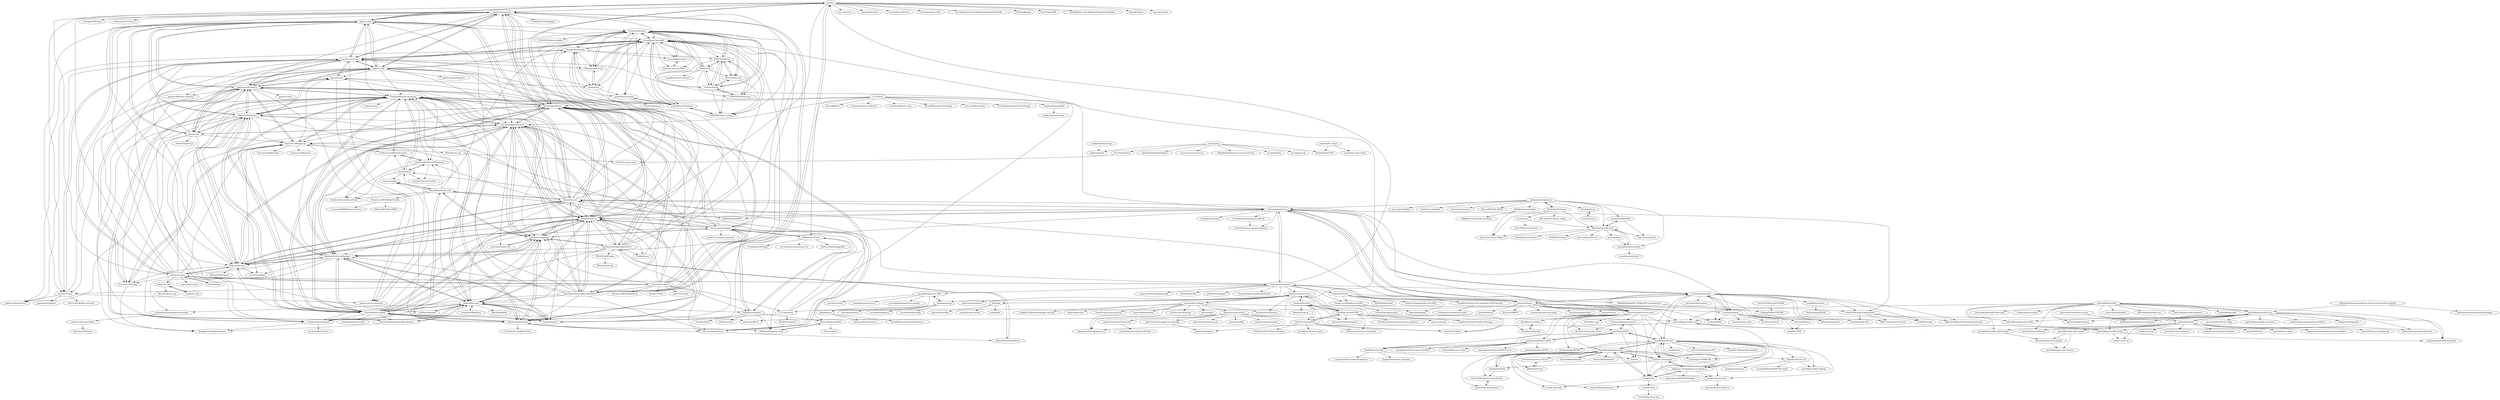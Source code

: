 digraph G {
"ppy/osu" -> "ppy/osu-framework"
"ppy/osu" -> "ppy/osu-web"
"ppy/osu" -> "hawku/TabletDriver"
"ppy/osu" -> "OpenTabletDriver/OpenTabletDriver"
"ppy/osu" -> "yuzu-emu/yuzu" ["e"=1]
"ppy/osu" -> "nagadomi/waifu2x" ["e"=1]
"ppy/osu" -> "ValveSoftware/Proton" ["e"=1]
"ppy/osu" -> "obsproject/obs-studio" ["e"=1]
"ppy/osu" -> "cat-milk/Anime-Girls-Holding-Programming-Books" ["e"=1]
"ppy/osu" -> "Ryujinx/Ryujinx" ["e"=1]
"ppy/osu" -> "Wieku/danser-go"
"ppy/osu" -> "bloc97/Anime4K" ["e"=1]
"ppy/osu" -> "laynH/Anime-Girls-Holding-Programming-Books" ["e"=1]
"ppy/osu" -> "PaperMC/Paper" ["e"=1]
"ppy/osu" -> "mpv-player/mpv" ["e"=1]
"OpenTabletDriver/OpenTabletDriver" -> "hawku/TabletDriver"
"OpenTabletDriver/OpenTabletDriver" -> "l3lackShark/gosumemory"
"OpenTabletDriver/OpenTabletDriver" -> "Wieku/danser-go"
"OpenTabletDriver/OpenTabletDriver" -> "ppy/osu"
"OpenTabletDriver/OpenTabletDriver" -> "abstrakt8/rewind"
"OpenTabletDriver/OpenTabletDriver" -> "ppy/osu-framework"
"OpenTabletDriver/OpenTabletDriver" -> "Piotrekol/StreamCompanion"
"OpenTabletDriver/OpenTabletDriver" -> "FunOrange/osu-trainer"
"OpenTabletDriver/OpenTabletDriver" -> "LumpBloom7/sentakki"
"OpenTabletDriver/OpenTabletDriver" -> "Quaver/Quaver"
"OpenTabletDriver/OpenTabletDriver" -> "ppy/osu-web"
"OpenTabletDriver/OpenTabletDriver" -> "Blondazz/KeyOverlay"
"OpenTabletDriver/OpenTabletDriver" -> "Devocub/TabletDriver"
"OpenTabletDriver/OpenTabletDriver" -> "uyitroa/osr2mp4-app"
"OpenTabletDriver/OpenTabletDriver" -> "Piotrekol/CollectionManager"
"RoanH/KeysPerSecond" -> "yugecin/osukps"
"RoanH/KeysPerSecond" -> "Blondazz/KeyOverlay"
"RoanH/KeysPerSecond" -> "OsuSync/Sync"
"RoanH/KeysPerSecond" -> "Piotrekol/StreamCompanion"
"RoanH/KeysPerSecond" -> "uyitroa/osr2mp4-app"
"RoanH/KeysPerSecond" -> "JekiTheMonkey/JKPS"
"RoanH/KeysPerSecond" -> "OsuSync/RealTimePPDisplayer"
"RoanH/KeysPerSecond" -> "PizzaLovers007/AdofaiTweaks"
"RoanH/KeysPerSecond" -> "Quaver/Quaver"
"RoanH/KeysPerSecond" -> "OsuSync/OsuLiveStatusPanel"
"Wieku/danser-go" -> "l3lackShark/gosumemory"
"Wieku/danser-go" -> "uyitroa/osr2mp4-app"
"Wieku/danser-go" -> "abstrakt8/rewind"
"Wieku/danser-go" -> "FunOrange/osu-trainer"
"Wieku/danser-go" -> "Piotrekol/StreamCompanion"
"Wieku/danser-go" -> "Blondazz/KeyOverlay"
"Wieku/danser-go" -> "Wieku/danser"
"Wieku/danser-go" -> "hawku/TabletDriver"
"Wieku/danser-go" -> "OpenTabletDriver/OpenTabletDriver"
"Wieku/danser-go" -> "LumpBloom7/sentakki"
"Wieku/danser-go" -> "ppy/osu-framework"
"Wieku/danser-go" -> "circleguard/circleguard"
"Wieku/danser-go" -> "McKay42/McOsu"
"Wieku/danser-go" -> "kotritrona/osumapper"
"Wieku/danser-go" -> "karaoke-dev/karaoke"
"Drewol/unnamed-sdvx-clone" -> "Hoshikara/LucidWave"
"Drewol/unnamed-sdvx-clone" -> "Hoshikara/Nightfall"
"Drewol/unnamed-sdvx-clone" -> "Schinizer/kshootmaniasdvx"
"Drewol/unnamed-sdvx-clone" -> "guusw/unnamed-sdvx-clone"
"Drewol/unnamed-sdvx-clone" -> "speedypotato/Pocket-SDVX"
"Drewol/unnamed-sdvx-clone" -> "mon/PocketVoltex"
"Drewol/unnamed-sdvx-clone" -> "DragonMinded/bemaniutils"
"Drewol/unnamed-sdvx-clone" -> "exch-bms2/beatoraja"
"Drewol/unnamed-sdvx-clone" -> "lizardbeans/sdvx-diy"
"Drewol/unnamed-sdvx-clone" -> "asphyxia-core/plugins"
"Drewol/unnamed-sdvx-clone" -> "jmontineri/OpeNITHM" ["e"=1]
"Drewol/unnamed-sdvx-clone" -> "SieR-VR/usc-app"
"Drewol/unnamed-sdvx-clone" -> "mon/BemaniPatcher"
"Drewol/unnamed-sdvx-clone" -> "asphyxia-core/asphyxia-core.github.io"
"Drewol/unnamed-sdvx-clone" -> "etternagame/etterna"
"exch-bms2/beatoraja" -> "wcko87/beatoraja-english-guide"
"exch-bms2/beatoraja" -> "zardoru/raindrop"
"exch-bms2/beatoraja" -> "bemusic/bemuse"
"exch-bms2/beatoraja" -> "yaasdf/lunaticvibes"
"exch-bms2/beatoraja" -> "BMS-Community/resources"
"exch-bms2/beatoraja" -> "wcko87/lr2oraja"
"exch-bms2/beatoraja" -> "zardoru/iBMSC"
"exch-bms2/beatoraja" -> "Drewol/unnamed-sdvx-clone"
"exch-bms2/beatoraja" -> "etternagame/etterna"
"exch-bms2/beatoraja" -> "MikiraSora/BmsPreviewAudioGenerator"
"exch-bms2/beatoraja" -> "mon/ifstools"
"exch-bms2/beatoraja" -> "mon/BemaniPatcher"
"exch-bms2/beatoraja" -> "exch-bms2/jbms-parser"
"exch-bms2/beatoraja" -> "lifthrasiir/angolmois"
"exch-bms2/beatoraja" -> "lizardbeans/diy-iidx"
"abstrakt8/rewind" -> "l3lackShark/gosumemory"
"abstrakt8/rewind" -> "rednir/OsuSkinMixer"
"abstrakt8/rewind" -> "FunOrange/osu-trainer"
"abstrakt8/rewind" -> "circleguard/circleguard"
"abstrakt8/rewind" -> "Piotrekol/CollectionManager"
"abstrakt8/rewind" -> "ThereGoesMySanity/osuMissAnalyzer"
"abstrakt8/rewind" -> "limjeck/osuplus"
"abstrakt8/rewind" -> "Wieku/danser-go"
"abstrakt8/rewind" -> "Blondazz/KeyOverlay"
"abstrakt8/rewind" -> "uyitroa/osr2mp4-app"
"abstrakt8/rewind" -> "OliBomby/Mapping_Tools"
"abstrakt8/rewind" -> "nzbasic/batch-beatmap-downloader"
"abstrakt8/rewind" -> "LeaPhant/flowabot"
"abstrakt8/rewind" -> "MaxOhn/Bathbot"
"abstrakt8/rewind" -> "Damnae/storybrew"
"ppy/osu-framework" -> "ppy/osu-web"
"ppy/osu-framework" -> "ppy/osu-resources"
"ppy/osu-framework" -> "ppy/osu"
"ppy/osu-framework" -> "ppy/osu-wiki"
"ppy/osu-framework" -> "ppy/osu-performance"
"ppy/osu-framework" -> "LumpBloom7/sentakki"
"ppy/osu-framework" -> "Wieku/danser-go"
"ppy/osu-framework" -> "hawku/TabletDriver"
"ppy/osu-framework" -> "OpenTabletDriver/OpenTabletDriver"
"ppy/osu-framework" -> "Esenthel/EsenthelEngine" ["e"=1]
"ppy/osu-framework" -> "McKay42/McOsu"
"ppy/osu-framework" -> "Quaver/Quaver"
"ppy/osu-framework" -> "ppy/osu-stream"
"ppy/osu-framework" -> "ObEngine/ObEngine" ["e"=1]
"ppy/osu-framework" -> "cerberusxdev/cerberus" ["e"=1]
"uyitroa/osr2mp4-app" -> "uyitroa/osr2mp4-core"
"uyitroa/osr2mp4-app" -> "l3lackShark/gosumemory"
"uyitroa/osr2mp4-app" -> "Wieku/danser-go"
"uyitroa/osr2mp4-app" -> "FunOrange/osu-trainer"
"uyitroa/osr2mp4-app" -> "abstrakt8/rewind"
"uyitroa/osr2mp4-app" -> "Blondazz/KeyOverlay"
"uyitroa/osr2mp4-app" -> "circleguard/circleguard"
"uyitroa/osr2mp4-app" -> "InfinityGhost/OpenTabletDriver"
"uyitroa/osr2mp4-app" -> "Piotrekol/CollectionManager"
"uyitroa/osr2mp4-app" -> "Piotrekol/StreamCompanion"
"uyitroa/osr2mp4-app" -> "hawku/TabletDriver"
"uyitroa/osr2mp4-app" -> "RoanH/KeysPerSecond"
"uyitroa/osr2mp4-app" -> "kotritrona/osumapper"
"uyitroa/osr2mp4-app" -> "limjeck/osuplus"
"uyitroa/osr2mp4-core" -> "uyitroa/osr2mp4-app"
"OsuSync/Sync" -> "OsuSync/RealTimePPDisplayer"
"OsuSync/Sync" -> "OsuSync/OsuRTDataProvider"
"OsuSync/Sync" -> "OsuSync/IngameOverlay"
"OsuSync/Sync" -> "Piotrekol/StreamCompanion"
"OsuSync/Sync" -> "yugecin/osukps"
"OsuSync/Sync" -> "OsuSync/OsuLiveStatusPanel"
"Tillerino/Tillerinobot" -> "Francesco149/oppai"
"Tillerino/Tillerinobot" -> "Piotrekol/StreamCompanion"
"Tillerino/Tillerinobot" -> "ppy/osu-performance"
"Tillerino/Tillerinobot" -> "Francesco149/oppai-ng"
"Tillerino/Tillerinobot" -> "ppy/osu-api"
"Tillerino/Tillerinobot" -> "McKay42/McOsu"
"Tillerino/Tillerinobot" -> "ppy/osu-web"
"Tillerino/Tillerinobot" -> "hawku/TabletDriver"
"Tillerino/Tillerinobot" -> "Piotrekol/CollectionManager"
"Tillerino/Tillerinobot" -> "FunOrange/osu-trainer"
"Tillerino/Tillerinobot" -> "Tyrrrz/OsuHelper"
"Tillerino/Tillerinobot" -> "l3lackShark/gosumemory"
"Tillerino/Tillerinobot" -> "abstrakt8/rewind"
"Tillerino/Tillerinobot" -> "firedigger/osuReplayAnalyzer"
"Tillerino/Tillerinobot" -> "ppy/osu-wiki"
"nullpomino/nullpomino" -> "misakamm/MisaMino"
"nullpomino/nullpomino" -> "MinusKelvin/cold-clear"
"nullpomino/nullpomino" -> "MillaBasset/cambridge"
"nullpomino/nullpomino" -> "26F-Studio/Techmino"
"nullpomino/nullpomino" -> "farteryhr/tetr.js"
"nullpomino/nullpomino" -> "knewjade/solution-finder"
"nullpomino/nullpomino" -> "joezeng/cambridge"
"nullpomino/nullpomino" -> "SashLilac/cambridge"
"nullpomino/nullpomino" -> "shiromino/shiromino"
"nullpomino/nullpomino" -> "etternagame/etterna"
"nullpomino/nullpomino" -> "RossenX/NullDC-BEAR" ["e"=1]
"tetrio/issues" -> "Poyo-SSB/tetrio-bot-docs"
"tetrio/issues" -> "MinusKelvin/cold-clear"
"Piotrekol/CollectionManager" -> "abstrakt8/rewind"
"Piotrekol/CollectionManager" -> "Piotrekol/StreamCompanion"
"Piotrekol/CollectionManager" -> "limjeck/osuplus"
"Piotrekol/CollectionManager" -> "l3lackShark/gosumemory"
"Piotrekol/CollectionManager" -> "FunOrange/osu-trainer"
"Piotrekol/CollectionManager" -> "nzbasic/batch-beatmap-downloader"
"Piotrekol/CollectionManager" -> "Francesco149/oppai-ng"
"Piotrekol/CollectionManager" -> "Tyrrrz/OsuHelper"
"Piotrekol/CollectionManager" -> "Tillerino/Tillerinobot"
"Piotrekol/CollectionManager" -> "McKay42/McOsu"
"Piotrekol/CollectionManager" -> "uyitroa/osr2mp4-app"
"Piotrekol/StreamCompanion" -> "l3lackShark/gosumemory"
"Piotrekol/StreamCompanion" -> "circleguard/circleguard"
"Piotrekol/StreamCompanion" -> "Francesco149/oppai-ng"
"Piotrekol/StreamCompanion" -> "Piotrekol/CollectionManager"
"Piotrekol/StreamCompanion" -> "OsuSync/Sync"
"Piotrekol/StreamCompanion" -> "Tillerino/Tillerinobot"
"Piotrekol/StreamCompanion" -> "hawku/TabletDriver"
"Piotrekol/StreamCompanion" -> "OsuSync/RealTimePPDisplayer"
"Piotrekol/StreamCompanion" -> "ppy/osu-performance"
"Piotrekol/StreamCompanion" -> "Wieku/danser-go"
"Piotrekol/StreamCompanion" -> "Blondazz/KeyOverlay"
"Piotrekol/StreamCompanion" -> "FunOrange/osu-trainer"
"Piotrekol/StreamCompanion" -> "ThereGoesMySanity/osuMissAnalyzer"
"Piotrekol/StreamCompanion" -> "OsuSync/OsuRTDataProvider"
"Piotrekol/StreamCompanion" -> "mob41/osumer"
"l3lackShark/gosumemory" -> "Blondazz/KeyOverlay"
"l3lackShark/gosumemory" -> "Piotrekol/StreamCompanion"
"l3lackShark/gosumemory" -> "abstrakt8/rewind"
"l3lackShark/gosumemory" -> "Wieku/danser-go"
"l3lackShark/gosumemory" -> "FunOrange/osu-trainer"
"l3lackShark/gosumemory" -> "uyitroa/osr2mp4-app"
"l3lackShark/gosumemory" -> "Piotrekol/CollectionManager"
"l3lackShark/gosumemory" -> "limjeck/osuplus"
"l3lackShark/gosumemory" -> "Francesco149/oppai-ng"
"l3lackShark/gosumemory" -> "ThereGoesMySanity/osuMissAnalyzer"
"l3lackShark/gosumemory" -> "hawku/TabletDriver"
"l3lackShark/gosumemory" -> "OpenTabletDriver/OpenTabletDriver"
"l3lackShark/gosumemory" -> "InfinityGhost/OpenTabletDriver"
"l3lackShark/gosumemory" -> "ppy/osu-api"
"l3lackShark/gosumemory" -> "uyitroa/osr2mp4-core"
"stepmania/stepmania" -> "etternagame/etterna"
"stepmania/stepmania" -> "dguzek/Simply-Love-SM5"
"stepmania/stepmania" -> "TeamRizu/OutFox"
"stepmania/stepmania" -> "openitg/openitg"
"stepmania/stepmania" -> "phr00t/AutoStepper"
"stepmania/stepmania" -> "exch-bms2/beatoraja"
"stepmania/stepmania" -> "Simply-Love/Simply-Love-SM5"
"stepmania/stepmania" -> "bemusic/bemuse"
"stepmania/stepmania" -> "Quaver/Quaver"
"stepmania/stepmania" -> "itdelatrisu/opsu"
"stepmania/stepmania" -> "performous/performous"
"stepmania/stepmania" -> "ListenerJubatus/smtheme-fiftyOne"
"stepmania/stepmania" -> "ppy/osu"
"stepmania/stepmania" -> "steprevolution/stepmaniax-sdk"
"stepmania/stepmania" -> "chrisdonahue/ddc"
"osudroid/osu-droid" -> "Wieku/danser-go"
"osudroid/osu-droid" -> "LumpBloom7/sentakki"
"osudroid/osu-droid" -> "ppy/osu-stream"
"osudroid/osu-droid" -> "l3lackShark/gosumemory"
"osudroid/osu-droid" -> "EdrowsLuo/BeatmapService"
"osudroid/osu-droid" -> "Rian8337/Alice"
"osudroid/osu-droid" -> "ppy/osu-resources"
"osudroid/osu-droid" -> "uyitroa/osr2mp4-app"
"osudroid/osu-droid" -> "hawku/TabletDriver"
"osudroid/osu-droid" -> "McKay42/McOsu"
"osudroid/osu-droid" -> "OpenTabletDriver/OpenTabletDriver"
"osudroid/osu-droid" -> "Damnae/storybrew"
"osudroid/osu-droid" -> "111116/webosu"
"osudroid/osu-droid" -> "ppy/osu-wiki"
"osudroid/osu-droid" -> "inix1257/osuEdit"
"patternfly/patternfly" -> "patternfly/patternfly-react"
"patternfly/patternfly" -> "patternfly/patternfly-design"
"patternfly/patternfly" -> "patternfly/angular-patternfly"
"patternfly/patternfly" -> "patternfly/patternfly-next"
"patternfly/patternfly" -> "patternfly/patternfly-ng"
"patternfly/patternfly" -> "openshift/console"
"patternfly/patternfly" -> "projectatomic/buildah" ["e"=1]
"patternfly/patternfly" -> "patternfly/patternfly-design-kit"
"patternfly/patternfly" -> "patternfly/patternfly-org"
"patternfly/patternfly" -> "patternfly/patternfly-sass"
"patternfly/patternfly" -> "patternfly/patternfly-elements" ["e"=1]
"patternfly/patternfly" -> "minishift/minishift" ["e"=1]
"patternfly/patternfly" -> "patternfly/patternfly-demo-app"
"patternfly/patternfly" -> "cockpit-project/cockpit" ["e"=1]
"patternfly/patternfly" -> "openshift/openshift-origin-design"
"Simply-Love/Simply-Love-SM5" -> "itgmania/itgmania"
"Simply-Love/Simply-Love-SM5" -> "GrooveStats/gslauncher"
"mon/PocketVoltex" -> "Schinizer/kshootmaniasdvx"
"mon/PocketVoltex" -> "speedypotato/Pocket-SDVX"
"mon/PocketVoltex" -> "mon/BemaniPatcher"
"mon/PocketVoltex" -> "lizardbeans/sdvx-diy"
"mon/PocketVoltex" -> "4yn/iivx"
"itdelatrisu/opsu" -> "fluddokt/opsu"
"itdelatrisu/opsu" -> "McKay42/McOsu"
"itdelatrisu/opsu" -> "ppy/osu-web"
"itdelatrisu/opsu" -> "yugecin/opsu-dance"
"itdelatrisu/opsu" -> "ppy/osu-framework"
"itdelatrisu/opsu" -> "Tillerino/Tillerinobot"
"itdelatrisu/opsu" -> "ppy/osu-performance"
"itdelatrisu/opsu" -> "ppy/osu"
"itdelatrisu/opsu" -> "Wieku/danser-go"
"itdelatrisu/opsu" -> "peppy/osu-sdk"
"itdelatrisu/opsu" -> "Francesco149/oppai"
"itdelatrisu/opsu" -> "stepmania/stepmania"
"itdelatrisu/opsu" -> "osudroid/osu-droid"
"itdelatrisu/opsu" -> "Francesco149/oppai-ng"
"itdelatrisu/opsu" -> "ppy/osu-resources"
"PizzaLovers007/AdofaiTweaks" -> "NoBrain0917/ShowBPM"
"PizzaLovers007/AdofaiTweaks" -> "Luxusio/ADOFAI-Map-Converter"
"26F-Studio/Techmino" -> "26F-Studio/Techmino_Galaxy"
"26F-Studio/Techmino" -> "MinusKelvin/cold-clear"
"26F-Studio/Techmino" -> "nullpomino/nullpomino"
"26F-Studio/Techmino" -> "Juan-Cartes/Tetra-Offline"
"26F-Studio/Techmino" -> "tetrio/issues"
"Quaver/Quaver" -> "etternagame/etterna"
"Quaver/Quaver" -> "LumpBloom7/sentakki"
"Quaver/Quaver" -> "l3lackShark/gosumemory"
"Quaver/Quaver" -> "McKay42/McOsu"
"Quaver/Quaver" -> "Wieku/danser-go"
"Quaver/Quaver" -> "abstrakt8/rewind"
"Quaver/Quaver" -> "Piotrekol/CollectionManager"
"Quaver/Quaver" -> "ppy/osu-framework"
"Quaver/Quaver" -> "karaoke-dev/karaoke"
"Quaver/Quaver" -> "Flutterish/Hitokori"
"Quaver/Quaver" -> "RoanH/KeysPerSecond"
"Quaver/Quaver" -> "Piotrekol/StreamCompanion"
"Quaver/Quaver" -> "ppy/osu-tools"
"Quaver/Quaver" -> "Tillerino/Tillerinobot"
"Quaver/Quaver" -> "Drewol/unnamed-sdvx-clone"
"ThereGoesMySanity/osuMissAnalyzer" -> "abstrakt8/rewind"
"ThereGoesMySanity/osuMissAnalyzer" -> "firedigger/osuReplayAnalyzer"
"bemusic/bemuse" -> "exch-bms2/beatoraja"
"bemusic/bemuse" -> "zardoru/raindrop"
"bemusic/bemuse" -> "cursedcoder/awesome-pixijs" ["e"=1]
"bemusic/bemuse" -> "lifthrasiir/angolmois"
"bemusic/bemuse" -> "open2jamorg/open2jam"
"bemusic/bemuse" -> "stepmania/stepmania"
"bemusic/bemuse" -> "Drewol/unnamed-sdvx-clone"
"bemusic/bemuse" -> "etternagame/etterna"
"bemusic/bemuse" -> "wcko87/beatoraja-english-guide"
"bemusic/bemuse" -> "bemusic/bms-js"
"bemusic/bemuse" -> "Quaver/Quaver"
"bemusic/bemuse" -> "zardoru/iBMSC"
"bemusic/bemuse" -> "111116/webosu"
"bemusic/bemuse" -> "bokuweb/bmsjs"
"bemusic/bemuse" -> "JLChnToZ/BMP-U" ["e"=1]
"knewjade/solution-finder" -> "MinusKelvin/cold-clear"
"knewjade/solution-finder" -> "moozilla/setup-finder"
"McKay42/McOsu" -> "McKay42/McEngine"
"McKay42/McOsu" -> "Francesco149/oppai"
"McKay42/McOsu" -> "Francesco149/oppai-ng"
"McKay42/McOsu" -> "Tillerino/Tillerinobot"
"McKay42/McOsu" -> "ppy/osu-performance"
"McKay42/McOsu" -> "Piotrekol/CollectionManager"
"McKay42/McOsu" -> "itdelatrisu/opsu"
"McKay42/McOsu" -> "hawku/TabletDriver"
"McKay42/McOsu" -> "Wieku/danser-go"
"McKay42/McOsu" -> "ppy/osu-resources"
"McKay42/McOsu" -> "Quaver/Quaver"
"McKay42/McOsu" -> "Piotrekol/StreamCompanion"
"McKay42/McOsu" -> "Tyrrrz/OsuHelper"
"McKay42/McOsu" -> "etternagame/etterna"
"McKay42/McOsu" -> "FunOrange/osu-trainer"
"MillaBasset/cambridge" -> "MillaBasset/cambridge-modpack"
"MillaBasset/cambridge" -> "Juan-Cartes/Tetra-Offline"
"111116/osu" -> "hawku/TabletDriver"
"111116/osu" -> "Francesco149/oppai-ng"
"111116/osu" -> "Hsury/BiliDrive" ["e"=1]
"111116/osu" -> "Milkitic/Osu-Player"
"111116/osu" -> "moesoha/debian-media-box" ["e"=1]
"111116/osu" -> "Tsuk1ko/bilibili-live-chat" ["e"=1]
"111116/osu" -> "miniant-git/REAL" ["e"=1]
"111116/osu" -> "SCLeoX/Wearable-Technology" ["e"=1]
"111116/osu" -> "l3lackShark/gosumemory"
"111116/osu" -> "ustc-zzzz/YiGeDingLia" ["e"=1]
"111116/osu" -> "ustclug/hackergame2019-writeups" ["e"=1]
"111116/osu" -> "amphineko/amphineko"
"osuAkatsuki/bancho.py" -> "Varkaria/guweb"
"performous/performous" -> "facelessuser/soupsieve"
"performous/performous" -> "medic/medic-webapp"
"performous/performous" -> "performous/composer"
"performous/performous" -> "Vocaluxe/Vocaluxe"
"performous/performous" -> "UltraStar-Deluxe/USDX"
"performous/performous" -> "fofix/fofix"
"performous/performous" -> "SarutaSan72/Yass"
"etternagame/etterna" -> "Quaver/Quaver"
"etternagame/etterna" -> "stepmania/stepmania"
"etternagame/etterna" -> "ca25nada/spawncamping-wallhack"
"etternagame/etterna" -> "exch-bms2/beatoraja"
"etternagame/etterna" -> "poco0317/spawncamping-wallhack"
"etternagame/etterna" -> "McKay42/McOsu"
"etternagame/etterna" -> "Drewol/unnamed-sdvx-clone"
"etternagame/etterna" -> "wcko87/beatoraja-english-guide"
"etternagame/etterna" -> "xwidghet/stepmania"
"etternagame/etterna" -> "Piotrekol/CollectionManager"
"etternagame/etterna" -> "LumpBloom7/sentakki"
"etternagame/etterna" -> "Wieku/danser-go"
"etternagame/etterna" -> "zardoru/raindrop"
"etternagame/etterna" -> "JekiTheMonkey/JKPS"
"etternagame/etterna" -> "bemusic/bemuse"
"FunOrange/osu-trainer" -> "abstrakt8/rewind"
"FunOrange/osu-trainer" -> "l3lackShark/gosumemory"
"FunOrange/osu-trainer" -> "uyitroa/osr2mp4-app"
"FunOrange/osu-trainer" -> "limjeck/osuplus"
"FunOrange/osu-trainer" -> "FunOrange/circle-tracker"
"FunOrange/osu-trainer" -> "Wieku/danser-go"
"FunOrange/osu-trainer" -> "circleguard/circleguard"
"FunOrange/osu-trainer" -> "Piotrekol/CollectionManager"
"FunOrange/osu-trainer" -> "Blondazz/KeyOverlay"
"FunOrange/osu-trainer" -> "Piotrekol/StreamCompanion"
"FunOrange/osu-trainer" -> "Francesco149/oppai-ng"
"FunOrange/osu-trainer" -> "miniant-git/REAL" ["e"=1]
"FunOrange/osu-trainer" -> "ThereGoesMySanity/osuMissAnalyzer"
"FunOrange/osu-trainer" -> "hawku/TabletDriver"
"FunOrange/osu-trainer" -> "Tillerino/Tillerinobot"
"githubschool/open-enrollment-classes-introduction-to-github" -> "githubschool/on-demand-github-pages"
"githubschool/open-enrollment-classes-introduction-to-github" -> "patternfly/patternfly-react"
"ppy/osu-web" -> "ppy/osu-framework"
"ppy/osu-web" -> "ppy/osu-wiki"
"ppy/osu-web" -> "ppy/osu-performance"
"ppy/osu-web" -> "ppy/osu-api"
"ppy/osu-web" -> "ppy/osu-resources"
"ppy/osu-web" -> "ppy/osu"
"ppy/osu-web" -> "Tillerino/Tillerinobot"
"ppy/osu-web" -> "LumpBloom7/sentakki"
"ppy/osu-web" -> "hawku/TabletDriver"
"ppy/osu-web" -> "itdelatrisu/opsu"
"ppy/osu-web" -> "Piotrekol/StreamCompanion"
"ppy/osu-web" -> "ppy/osu-stream"
"ppy/osu-web" -> "l3lackShark/gosumemory"
"ppy/osu-web" -> "McKay42/McOsu"
"ppy/osu-web" -> "Flutterish/Hitokori"
"Altenhh/tau" -> "EVAST9919/bosu"
"Altenhh/tau" -> "EVAST9919/lazer-m-vis"
"Altenhh/tau" -> "swoolcock/rush"
"Altenhh/tau" -> "LumpBloom7/sentakki"
"Altenhh/tau" -> "LumpBloom7/hishigata"
"Altenhh/tau" -> "LumpBloom7/osu-maimai"
"Altenhh/tau" -> "GSculerlor/Cytosu"
"Altenhh/tau" -> "Flutterish/Hitokori"
"Blondazz/KeyOverlay" -> "l3lackShark/gosumemory"
"Blondazz/KeyOverlay" -> "abstrakt8/rewind"
"Blondazz/KeyOverlay" -> "Friedchicken-42/KeyOverlay"
"Blondazz/KeyOverlay" -> "uyitroa/osr2mp4-app"
"Blondazz/KeyOverlay" -> "Wieku/danser-go"
"Blondazz/KeyOverlay" -> "Piotrekol/StreamCompanion"
"Blondazz/KeyOverlay" -> "FunOrange/osu-trainer"
"Blondazz/KeyOverlay" -> "RoanH/KeysPerSecond"
"Blondazz/KeyOverlay" -> "Devocub/TabletDriver"
"Blondazz/KeyOverlay" -> "yugecin/osukps"
"InfinityGhost/OpenTabletDriver" -> "InfinityGhost/TabletDriver"
"InfinityGhost/OpenTabletDriver" -> "hawku/TabletDriver"
"InfinityGhost/OpenTabletDriver" -> "l3lackShark/gosumemory"
"InfinityGhost/OpenTabletDriver" -> "ppy/osu-performance"
"InfinityGhost/OpenTabletDriver" -> "Piotrekol/StreamCompanion"
"InfinityGhost/OpenTabletDriver" -> "uyitroa/osr2mp4-app"
"InfinityGhost/OpenTabletDriver" -> "Devocub/TabletDriver"
"InfinityGhost/OpenTabletDriver" -> "FunOrange/osu-trainer"
"InfinityGhost/OpenTabletDriver" -> "abstrakt8/rewind"
"InfinityGhost/OpenTabletDriver" -> "X9VoiD/VoiDPlugins"
"InfinityGhost/OpenTabletDriver" -> "Wieku/danser-go"
"InfinityGhost/OpenTabletDriver" -> "LumpBloom7/sentakki"
"InfinityGhost/OpenTabletDriver" -> "Wieku/danser"
"InfinityGhost/OpenTabletDriver" -> "Piotrekol/CollectionManager"
"InfinityGhost/OpenTabletDriver" -> "ppy/osu-framework"
"Milkitic/Osu-Player" -> "Damnae/storybrew"
"Milkitic/Osu-Player" -> "Mother-Ship/cabbageWeb" ["e"=1]
"Milkitic/Osu-Player" -> "Evisolpxe/OsuCNwiki"
"Milkitic/Osu-Player" -> "osu-translate-zh/awesome-osu"
"Milkitic/Osu-Player" -> "kotritrona/osumapper"
"kotritrona/osumapper" -> "Damnae/storybrew"
"kotritrona/osumapper" -> "Milkitic/Osu-Player"
"kotritrona/osumapper" -> "Naxesss/MapsetVerifier"
"kotritrona/osumapper" -> "ppy/osu-performance"
"kotritrona/osumapper" -> "Wieku/danser-go"
"kotritrona/osumapper" -> "hawku/TabletDriver"
"kotritrona/osumapper" -> "Piotrekol/StreamCompanion"
"kotritrona/osumapper" -> "OliBomby/Mapping_Tools"
"kotritrona/osumapper" -> "Francesco149/oppai-ng"
"kotritrona/osumapper" -> "limjeck/osuplus"
"kotritrona/osumapper" -> "uyitroa/osr2mp4-app"
"kotritrona/osumapper" -> "OsuSync/RealTimePPDisplayer"
"kotritrona/osumapper" -> "circleguard/circleguard"
"kotritrona/osumapper" -> "LumpBloom7/sentakki"
"kotritrona/osumapper" -> "Syps/osu_beatmap_generator"
"ppy/osu-performance" -> "ppy/osu-tools"
"ppy/osu-performance" -> "ppy/osu-difficulty-calculator"
"ppy/osu-performance" -> "Francesco149/oppai-ng"
"ppy/osu-performance" -> "Francesco149/oppai"
"ppy/osu-performance" -> "ppy/osu-api"
"ppy/osu-performance" -> "ppy/osu-web"
"ppy/osu-performance" -> "Tillerino/Tillerinobot"
"ppy/osu-performance" -> "Piotrekol/StreamCompanion"
"ppy/osu-performance" -> "ppy/osu-resources"
"ppy/osu-performance" -> "ppy/osu-client"
"ppy/osu-performance" -> "ppy/osu-server-spectator"
"ppy/osu-performance" -> "circleguard/circleguard"
"ppy/osu-performance" -> "ppy/osu-stream"
"ppy/osu-performance" -> "ppy/osu-wiki"
"ppy/osu-performance" -> "OsuSync/RealTimePPDisplayer"
"Naxesss/MapsetVerifier" -> "OliBomby/Mapping_Tools"
"Naxesss/MapsetVerifier" -> "Naxesss/Aiess"
"UltraStar-Deluxe/USDX" -> "UltraStar-Deluxe/Play"
"UltraStar-Deluxe/USDX" -> "Vocaluxe/Vocaluxe"
"UltraStar-Deluxe/USDX" -> "performous/performous"
"UltraStar-Deluxe/USDX" -> "ultrastares/ultrastar-worldparty"
"UltraStar-Deluxe/USDX" -> "UltraStar-Deluxe/UltraStar-Manager"
"UltraStar-Deluxe/USDX" -> "SarutaSan72/Yass"
"UltraStar-Deluxe/USDX" -> "ultrastares/usdxworldparty"
"UltraStar-Deluxe/USDX" -> "UltraStar-Deluxe/ultrastar-deluxe.github.io"
"UltraStar-Deluxe/USDX" -> "gyunaev/spivak"
"hawku/TabletDriver" -> "OpenTabletDriver/OpenTabletDriver"
"hawku/TabletDriver" -> "InfinityGhost/OpenTabletDriver"
"hawku/TabletDriver" -> "Piotrekol/StreamCompanion"
"hawku/TabletDriver" -> "Devocub/TabletDriver"
"hawku/TabletDriver" -> "l3lackShark/gosumemory"
"hawku/TabletDriver" -> "Wieku/danser-go"
"hawku/TabletDriver" -> "Tillerino/Tillerinobot"
"hawku/TabletDriver" -> "McKay42/McOsu"
"hawku/TabletDriver" -> "ppy/osu"
"hawku/TabletDriver" -> "kotritrona/osumapper"
"hawku/TabletDriver" -> "FunOrange/osu-trainer"
"hawku/TabletDriver" -> "ppy/osu-web"
"hawku/TabletDriver" -> "ppy/osu-performance"
"hawku/TabletDriver" -> "uyitroa/osr2mp4-app"
"hawku/TabletDriver" -> "ppy/osu-framework"
"puyoai/puyoai" -> "knewjade/solution-finder"
"Francesco149/oppai" -> "Francesco149/oppai-ng"
"Francesco149/oppai" -> "ppy/osu-performance"
"Francesco149/oppai" -> "firedigger/osuReplayAnalyzer"
"Francesco149/oppai-ng" -> "Francesco149/oppai"
"Francesco149/oppai-ng" -> "ppy/osu-performance"
"Francesco149/oppai-ng" -> "MaxOhn/rosu-pp"
"Francesco149/oppai-ng" -> "Piotrekol/StreamCompanion"
"Francesco149/oppai-ng" -> "Francesco149/pyttanko"
"Francesco149/oppai-ng" -> "OsuSync/OsuRTDataProvider"
"Francesco149/oppai-ng" -> "Francesco149/ojsama"
"Francesco149/oppai-ng" -> "ppy/osu-tools"
"Enciso0720/Enciso0720DDR" -> "Curilang/DDR-A3-THEME"
"111116/webosu" -> "Wieku/danser-go"
"111116/webosu" -> "BlaNKtext/webosu"
"111116/webosu" -> "limjeck/osuplus"
"111116/webosu" -> "ppy/osu-resources"
"mon/ifstools" -> "DragonMinded/bemaniutils"
"mon/ifstools" -> "mon/BemaniPatcher"
"mon/ifstools" -> "mon/2dxTools"
"mon/ifstools" -> "mon/ifs_layeredfs"
"mon/ifstools" -> "asphyxia-core/asphyxia-core.github.io"
"Damnae/storybrew" -> "Naxesss/MapsetVerifier"
"Damnae/storybrew" -> "Milkitic/Osu-Player"
"Damnae/storybrew" -> "T0chi/AeToOsb"
"Damnae/storybrew" -> "OliBomby/Mapping_Tools"
"Damnae/storybrew" -> "LeNitrous/sbtw"
"Damnae/storybrew" -> "kotritrona/osumapper"
"karaoke-dev/karaoke" -> "LumpBloom7/sentakki"
"karaoke-dev/karaoke" -> "Flutterish/Hitokori"
"karaoke-dev/karaoke" -> "taulazer/tau"
"karaoke-dev/karaoke" -> "Game4all/gamebosu"
"karaoke-dev/karaoke" -> "LumpBloom7/hishigata"
"karaoke-dev/karaoke" -> "EVAST9919/bosu"
"karaoke-dev/karaoke" -> "goodtrailer/soyokaze"
"karaoke-dev/karaoke" -> "ppy/osu-infrastructure"
"karaoke-dev/karaoke" -> "ppy/osu-resources"
"karaoke-dev/karaoke" -> "Beamographic/rush"
"patternfly/patternfly-react" -> "patternfly/patternfly"
"patternfly/patternfly-react" -> "patternfly/patternfly-next"
"patternfly/patternfly-react" -> "patternfly/patternfly-design"
"patternfly/patternfly-react" -> "patternfly/patternfly-react-seed"
"patternfly/patternfly-react" -> "openshift/console"
"patternfly/patternfly-react" -> "patternfly/patternfly-org"
"patternfly/patternfly-react" -> "patternfly/patternfly-design-kit"
"patternfly/patternfly-react" -> "carbon-design-system/carbon-website" ["e"=1]
"patternfly/patternfly-react" -> "RedHatInsights/frontend-components"
"patternfly/patternfly-react" -> "patternfly/angular-patternfly"
"patternfly/patternfly-react" -> "redhat-rcue/rcue"
"patternfly/patternfly-react" -> "haikuports/haikuports" ["e"=1]
"patternfly/patternfly-react" -> "patternfly/patternfly-ng"
"patternfly/patternfly-react" -> "opencodeiiita/ToDo-List-App" ["e"=1]
"patternfly/patternfly-react" -> "galletti94/community-operators"
"ppy/osu-api" -> "ppy/osu-performance"
"ppy/osu-api" -> "ppy/osu-web"
"ppy/osu-api" -> "Francesco149/oppai-ng"
"ppy/osu-api" -> "Tillerino/Tillerinobot"
"ppy/osu-api" -> "l3lackShark/gosumemory"
"ppy/osu-api" -> "Piotrekol/StreamCompanion"
"ppy/osu-api" -> "ppy/osu-wiki"
"ppy/osu-api" -> "Francesco149/oppai"
"ppy/osu-api" -> "ppy/osu-resources"
"ppy/osu-api" -> "ThePooN/bancho.js"
"ppy/osu-api" -> "ppy/osu-infrastructure"
"ppy/osu-api" -> "LeaPhant/flowabot"
"asphyxia-core/plugins" -> "asphyxia-core/asphyxia-core.github.io"
"asphyxia-core/plugins" -> "spicetools/spicetools"
"asphyxia-core/plugins" -> "mon/BemaniPatcher"
"asphyxia-core/plugins" -> "DragonMinded/bemaniutils"
"asphyxia-core/plugins" -> "mon/ifstools"
"asphyxia-core/plugins" -> "skogaby/butterfly"
"MaxOhn/rosu-pp" -> "Pure-Peace/pp-server"
"cmyui/gulag" -> "Varkaria/guweb"
"cmyui/gulag" -> "tsunyoku/Asahi"
"cmyui/gulag" -> "Yo-ru/gulag-web"
"cmyui/gulag" -> "Pure-Peace/Peace"
"cmyui/gulag" -> "RealistikOsu/RealistikPanel"
"cmyui/gulag" -> "coverosu/local-osu-server"
"cmyui/gulag" -> "RealistikOsu/USSR"
"cmyui/gulag" -> "MinisBett/ultimate-osu-server-switcher"
"EVAST9919/lazer-swing" -> "LumpBloom7/hishigata"
"medic/medic-webapp" -> "performous/performous"
"medic/medic-webapp" -> "facelessuser/soupsieve"
"medic/medic-webapp" -> "djangocon/2018.djangocon.us"
"medic/medic-webapp" -> "knative/build-pipeline" ["e"=1]
"medic/medic-webapp" -> "patternfly/patternfly-next"
"medic/medic-webapp" -> "OCA/account-invoicing" ["e"=1]
"medic/medic-webapp" -> "Microsoft/pai" ["e"=1]
"medic/medic-webapp" -> "GoogleCloudPlatform/google-cloud-go" ["e"=1]
"medic/medic-webapp" -> "openstates/openstates"
"medic/medic-webapp" -> "medic/medic-docs"
"medic/medic-webapp" -> "QuantEcon/lecture-source-jl" ["e"=1]
"ppy/osu-stream" -> "ppy/osu-server-spectator"
"ppy/osu-stream" -> "ppy/osu-infrastructure"
"ppy/osu-stream" -> "ppy/osu-tools"
"ppy/osu-stream" -> "ppy/email-templates"
"ppy/osu-stream" -> "HoLLy-HaCKeR/osu-decoder"
"ppy/osu-stream" -> "ppy/osu-resources"
"farteryhr/tetr.js" -> "simonlc/tetr.js"
"zardoru/raindrop" -> "lifthrasiir/angolmois"
"zardoru/raindrop" -> "GoaLitiuM/Pulsus"
"zardoru/raindrop" -> "bemusic/bmson-spec"
"zardoru/raindrop" -> "zardoru/iBMSC"
"zardoru/raindrop" -> "excln/BmsONE"
"zardoru/raindrop" -> "exch-bms2/beatoraja"
"zardoru/raindrop" -> "zardoru/chroma-ir"
"Vocaluxe/Vocaluxe" -> "UltraStar-Deluxe/USDX"
"Vocaluxe/Vocaluxe" -> "UltraStar-Deluxe/Play"
"Vocaluxe/Vocaluxe" -> "performous/performous"
"Vocaluxe/Vocaluxe" -> "ultrastares/usdxworldparty"
"Vocaluxe/Vocaluxe" -> "SarutaSan72/Yass"
"Vocaluxe/Vocaluxe" -> "flokuep/Vocaluxe"
"misakamm/MisaMino" -> "MinusKelvin/cold-clear"
"misakamm/MisaMino" -> "mat1jaczyyy/Zetris"
"amphineko/amphineko" -> "amphineko/atomicneko"
"simonlc/tetr.js" -> "farteryhr/tetr.js"
"Devocub/TabletDriver" -> "hawku/TabletDriver"
"Devocub/TabletDriver" -> "InfinityGhost/TabletDriver"
"Devocub/TabletDriver" -> "OsuSync/Sync"
"Devocub/TabletDriver" -> "Blondazz/KeyOverlay"
"InfinityGhost/TabletDriver" -> "InfinityGhost/OpenTabletDriver"
"OsuSync/OsuRTDataProvider" -> "OsuSync/OsuLiveStatusPanel"
"OsuSync/OsuRTDataProvider" -> "OsuSync/RealTimePPDisplayer"
"Wieku/danser" -> "ppy/osu-tools"
"circleguard/circleguard" -> "circleguard/circlecore"
"circleguard/circleguard" -> "abstrakt8/rewind"
"circleguard/circleguard" -> "Piotrekol/StreamCompanion"
"circleguard/circleguard" -> "firedigger/osuReplayAnalyzer"
"LumpBloom7/sentakki" -> "Flutterish/Hitokori"
"LumpBloom7/sentakki" -> "Beamographic/rush"
"LumpBloom7/sentakki" -> "karaoke-dev/karaoke"
"LumpBloom7/sentakki" -> "Altenhh/tau"
"LumpBloom7/sentakki" -> "GSculerlor/Cytosu"
"LumpBloom7/sentakki" -> "swoolcock/rush"
"LumpBloom7/sentakki" -> "EVAST9919/bosu"
"LumpBloom7/sentakki" -> "taulazer/tau"
"LumpBloom7/sentakki" -> "Game4all/gamebosu"
"LumpBloom7/sentakki" -> "LumpBloom7/hishigata"
"LumpBloom7/sentakki" -> "ppy/osu-server-spectator"
"LumpBloom7/sentakki" -> "Artemis-chan/osu-DIVA"
"LumpBloom7/sentakki" -> "ppy/osu-resources"
"LumpBloom7/sentakki" -> "goodtrailer/soyokaze"
"LumpBloom7/sentakki" -> "EVAST9919/lazer-swing"
"EVAST9919/bosu" -> "EVAST9919/lazer-m-vis"
"EVAST9919/bosu" -> "swoolcock/rush"
"EVAST9919/bosu" -> "EVAST9919/lazer-swing"
"EVAST9919/bosu" -> "LumpBloom7/hishigata"
"EVAST9919/bosu" -> "Flutterish/Hitokori"
"EVAST9919/bosu" -> "GSculerlor/Cytosu"
"EVAST9919/bosu" -> "Altenhh/tau"
"EVAST9919/lazer-m-vis" -> "EVAST9919/bosu"
"EVAST9919/lazer-m-vis" -> "swoolcock/rush"
"swoolcock/rush" -> "EVAST9919/bosu"
"swoolcock/rush" -> "EVAST9919/lazer-m-vis"
"swoolcock/rush" -> "Flutterish/Hitokori"
"swoolcock/rush" -> "GSculerlor/Cytosu"
"swoolcock/rush" -> "Altenhh/tau"
"swoolcock/rush" -> "EVAST9919/lazer-swing"
"swoolcock/rush" -> "LumpBloom7/sentakki"
"asphyxia-core/asphyxia-core.github.io" -> "asphyxia-core/plugins"
"asphyxia-core/asphyxia-core.github.io" -> "mon/BemaniPatcher"
"asphyxia-core/asphyxia-core.github.io" -> "spicetools/spicetools"
"asphyxia-core/asphyxia-core.github.io" -> "mon/ifstools"
"asphyxia-core/asphyxia-core.github.io" -> "rogeraabbccdd/SDVX-Wallpaper"
"openstates/openstates" -> "djangocon/2018.djangocon.us"
"openstates/openstates" -> "openstates/pyopenstates"
"openstates/openstates" -> "opencivicdata/scrapers-us-municipal"
"openstates/openstates" -> "patternfly/patternfly-next"
"openstates/openstates" -> "openstates/openstates.org"
"openstates/openstates" -> "opencivicdata/pupa"
"openstates/openstates" -> "opencivicdata/ocd-division-ids"
"openstates/openstates" -> "openstates/billy"
"fofix/fofix" -> "performous/performous"
"fofix/fofix" -> "raynebc/editor-on-fire" ["e"=1]
"fofix/fofix" -> "stump/fofix"
"fofix/fofix" -> "skyostil/fretsonfire"
"OliBomby/Mapping_Tools" -> "Naxesss/MapsetVerifier"
"rednir/OsuSkinMixer" -> "abstrakt8/rewind"
"data-driven-forms/react-forms" -> "RedHatInsights/frontend-components"
"openshift/console" -> "openshift/origin-web-console"
"openshift/console" -> "openshift/console-operator"
"openshift/console" -> "patternfly/patternfly-react"
"openshift/console" -> "spadgett/console-plugin-template"
"openshift/console" -> "openshift/release" ["e"=1]
"openshift/console" -> "openshift/aos-cd-jobs"
"openshift/console" -> "patternfly/patternfly-org"
"openshift/console" -> "operator-framework/operator-marketplace" ["e"=1]
"openshift/console" -> "openshift/openshift-origin-design"
"openshift/console" -> "openshift/dynamic-plugin-sdk"
"openshift/console" -> "kubevirt/web-ui"
"openshift/console" -> "galletti94/community-operators"
"Hoshikara/Nightfall" -> "Hoshikara/LucidWave"
"ca25nada/spawncamping-wallhack" -> "poco0317/spawncamping-wallhack"
"dguzek/Simply-Love-SM5" -> "benank/everyone.dance"
"dguzek/Simply-Love-SM5" -> "openitg/openitg"
"dguzek/Simply-Love-SM5" -> "djpohly/piuio"
"dguzek/Simply-Love-SM5" -> "concubidated/simply-love-openitg"
"dguzek/Simply-Love-SM5" -> "garcia/synctools"
"wcko87/beatoraja-english-guide" -> "MikiraSora/BmsPreviewAudioGenerator"
"wcko87/beatoraja-english-guide" -> "BMS-Community/resources"
"wcko87/beatoraja-english-guide" -> "lizardbeans/diy-iidx"
"wcko87/beatoraja-english-guide" -> "wcko87/lr2oraja"
"openitg/openitg" -> "dguzek/Simply-Love-SM5"
"openitg/openitg" -> "djpohly/piuio"
"openitg/openitg" -> "openitg/itg3theme"
"openitg/openitg" -> "concubidated/itgpro2"
"openitg/openitg" -> "decafcode/hypersonik"
"opencivicdata/ocd-division-ids" -> "votinginfoproject/vip-specification"
"yaasdf/lunaticvibes" -> "MatVeiQaaa/LR2GAS"
"Artemis-chan/osu-DIVA" -> "Game4all/gamebosu"
"ppy/osu-resources" -> "ppy/osu-tools"
"ppy/osu-resources" -> "ppy/osu-framework"
"ppy/osu-resources" -> "ppy/osu-wiki"
"ppy/osu-resources" -> "taulazer/tau"
"ppy/osu-resources" -> "karaoke-dev/karaoke"
"ppy/osu-resources" -> "LumpBloom7/sentakki"
"ppy/osu-resources" -> "ppy/osu-web"
"ppy/osu-resources" -> "ppy/osu-stream"
"ppy/osu-resources" -> "ppy/osu-difficulty-calculator"
"ppy/osu-resources" -> "ppy/osu-server-spectator"
"ppy/osu-resources" -> "ppy/osu-performance"
"ppy/osu-resources" -> "Flutterish/Hitokori"
"ppy/osu-resources" -> "ppy/osu-infrastructure"
"ppy/osu-resources" -> "Beamographic/rush"
"yugecin/osukps" -> "RoanH/KeysPerSecond"
"TeamRizu/OutFox" -> "quietly-turning/Simply-Love-SM5"
"TeamRizu/OutFox" -> "MidflightDigital/XX--STARLiGHT--twopointzero"
"TeamRizu/OutFox" -> "TeamRizu/Texture-Font-Generator-2020-Squirrel"
"TeamRizu/OutFox" -> "itgmania/itgmania"
"TeamRizu/OutFox" -> "Simply-Love/Simply-Love-SM5"
"TeamRizu/OutFox" -> "dj505/Infinitesimal"
"rumoi/AQN_nologin" -> "pushfq/osu-auth-reader"
"rumoi/AQN_nologin" -> "RealistikOsu/USSR"
"mon/BemaniPatcher" -> "asphyxia-core/asphyxia-core.github.io"
"mon/BemaniPatcher" -> "mon/ifstools"
"mon/BemaniPatcher" -> "DragonMinded/bemaniutils"
"mon/BemaniPatcher" -> "asphyxia-core/plugins"
"mon/BemaniPatcher" -> "skogaby/butterfly"
"mon/BemaniPatcher" -> "spicetools/spicetools"
"mon/BemaniPatcher" -> "jmontineri/OpeNITHM" ["e"=1]
"mon/BemaniPatcher" -> "Nadeflore/ACreal_IO"
"mon/BemaniPatcher" -> "mon/PocketVoltex"
"mon/BemaniPatcher" -> "mon/kbinxml"
"mon/BemaniPatcher" -> "esterTion/Brokenithm-iOS" ["e"=1]
"mon/BemaniPatcher" -> "xiaopeng12138/WACVR" ["e"=1]
"mon/BemaniPatcher" -> "mon/Arduino-HID-Lighting"
"mon/BemaniPatcher" -> "tindy2013/Brokenithm-Android" ["e"=1]
"speedypotato/Pocket-SDVX" -> "lizardbeans/sdvx-diy"
"speedypotato/Pocket-SDVX" -> "mon/PocketVoltex"
"speedypotato/Pocket-SDVX" -> "speedypotato/Pico-Game-Controller" ["e"=1]
"speedypotato/Pocket-SDVX" -> "felixha00/lowcost-voltex"
"speedypotato/Pocket-SDVX" -> "speedypotato/Pocket-SDVX-Pico-v4" ["e"=1]
"speedypotato/Pocket-SDVX" -> "speedypotato/Pico-SDVX"
"lizardbeans/sdvx-diy" -> "omgdanieltam/sdvx_leonardo"
"lizardbeans/sdvx-diy" -> "4yn/iivx"
"lizardbeans/sdvx-diy" -> "consandstuff/consandstuff.github.io"
"lizardbeans/sdvx-diy" -> "speedypotato/Pocket-SDVX"
"Nadeflore/ACreal_IO" -> "CrazyRedMachine/PN5180-cardio" ["e"=1]
"Nadeflore/ACreal_IO" -> "mon/Arduino-HID-Lighting"
"Nadeflore/ACreal_IO" -> "progmem/usbemani"
"Schinizer/kshootmaniasdvx" -> "mon/PocketVoltex"
"Schinizer/kshootmaniasdvx" -> "guusw/unnamed-sdvx-clone"
"Schinizer/kshootmaniasdvx" -> "4yn/iivx"
"DragonMinded/bemaniutils" -> "DragonMinded/bemapi"
"DragonMinded/bemaniutils" -> "skogaby/butterfly"
"DragonMinded/bemaniutils" -> "mon/ifstools"
"DragonMinded/bemaniutils" -> "spicetools/spicetools"
"DragonMinded/bemaniutils" -> "mon/BemaniPatcher"
"DragonMinded/bemaniutils" -> "asphyxia-core/plugins"
"DragonMinded/bemaniutils" -> "BtbN/ClanServer"
"DragonMinded/bemaniutils" -> "mon/ifs_layeredfs"
"DragonMinded/bemaniutils" -> "Subject38/bemaniutils"
"DragonMinded/bemaniutils" -> "drmext/MonkeyBusiness"
"DragonMinded/bemaniutils" -> "SaxxonPike/scharfrichter"
"DragonMinded/bemaniutils" -> "Nadeflore/ACreal_IO"
"DragonMinded/bemaniutils" -> "SaxxonPike/rhythm-game-formats"
"DragonMinded/bemaniutils" -> "TrContact/easerver_netcore"
"DragonMinded/bemaniutils" -> "xiaopeng12138/WACVR" ["e"=1]
"ppy/osu-wiki" -> "ppy/osu-web"
"ppy/osu-wiki" -> "ppy/osu-resources"
"ppy/osu-wiki" -> "ppy/osu-framework"
"ppy/osu-wiki" -> "ppy/osu-performance"
"ppy/osu-wiki" -> "LumpBloom7/sentakki"
"ppy/osu-wiki" -> "ppy/osu-api"
"ppy/osu-wiki" -> "Tillerino/Tillerinobot"
"ppy/osu-wiki" -> "l3lackShark/gosumemory"
"ppy/osu-wiki" -> "circleguard/circleguard"
"ppy/osu-wiki" -> "Piotrekol/StreamCompanion"
"ppy/osu-wiki" -> "karaoke-dev/karaoke"
"ppy/osu-wiki" -> "vignette-project/vignette"
"ppy/osu-wiki" -> "uyitroa/osr2mp4-app"
"ppy/osu-wiki" -> "ppy/osu-tools"
"ppy/osu-wiki" -> "kotritrona/osumapper"
"ppy/osu-tools" -> "ppy/osu-server-spectator"
"ppy/osu-tools" -> "taulazer/tau"
"ppy/osu-tools" -> "ppy/osu-performance"
"ppy/osu-tools" -> "ppy/osu-resources"
"fluddokt/opsu" -> "itdelatrisu/opsu"
"UltraStar-Deluxe/Play" -> "UltraStar-Deluxe/USDX"
"UltraStar-Deluxe/Play" -> "Vocaluxe/Vocaluxe"
"UltraStar-Deluxe/Play" -> "SarutaSan72/Yass"
"UltraStar-Deluxe/Play" -> "UltraStar-Deluxe/PlayCompanion"
"UltraStar-Deluxe/Play" -> "paradigmn/ultrastar_pitch"
"UltraStar-Deluxe/Play" -> "ultrastares/ultrastar-worldparty"
"openshift/origin-web-console" -> "openshift/origin-web-catalog"
"openshift/origin-web-console" -> "openshift/origin-web-common"
"X9VoiD/VoiDPlugins" -> "X9VoiD/vmulti-bin"
"limjeck/osuplus" -> "abstrakt8/rewind"
"limjeck/osuplus" -> "Piotrekol/CollectionManager"
"limjeck/osuplus" -> "FunOrange/osu-trainer"
"MinusKelvin/cold-clear" -> "knewjade/solution-finder"
"MinusKelvin/cold-clear" -> "mat1jaczyyy/Zetris"
"MinusKelvin/cold-clear" -> "misakamm/MisaMino"
"MinusKelvin/cold-clear" -> "MinusKelvin/cold-clear-2"
"MinusKelvin/cold-clear" -> "MrZ626/Techmino"
"MinusKelvin/cold-clear" -> "fiorescarlatto/four-tris"
"MinusKelvin/cold-clear" -> "Juan-Cartes/Tetra-Offline"
"MinusKelvin/cold-clear" -> "puyoai/puyoai"
"Hoshikara/LucidWave" -> "Hoshikara/Nightfall"
"LeaPhant/flowabot" -> "abstrakt8/rewind"
"nzbasic/batch-beatmap-downloader" -> "nzbasic/Collection-Helper"
"spicetools/spicetools" -> "drmext/MonkeyBusiness"
"spicetools/spicetools" -> "spice2x/spice2x.github.io"
"GoaLitiuM/Pulsus" -> "excln/BmsONE"
"SaxxonPike/scharfrichter" -> "SaxxonPike/rhythm-game-formats"
"LumpBloom7/hishigata" -> "goodtrailer/soyokaze"
"LumpBloom7/hishigata" -> "EVAST9919/lazer-swing"
"BtbN/ClanServer" -> "TrContact/easerver_netcore"
"GSculerlor/Cytosu" -> "EVAST9919/lazer-swing"
"GSculerlor/Cytosu" -> "EVAST9919/bosu"
"GSculerlor/Cytosu" -> "swoolcock/rush"
"skogaby/butterfly" -> "DragonMinded/bemaniutils"
"skogaby/butterfly" -> "SaxxonPike/rhythm-game-formats"
"Beamographic/rush" -> "Flutterish/Hitokori"
"Beamographic/rush" -> "taulazer/tau"
"Beamographic/rush" -> "LumpBloom7/sentakki"
"djpohly/piuio" -> "kategray/technomotion-io"
"djpohly/piuio" -> "InstallTheGroove/InstallTheGroove"
"DragonMinded/bemapi" -> "DragonMinded/bemaniutils"
"opencivicdata/scrapers-us-municipal" -> "opencivicdata/pupa"
"openshift/openshift-origin-design" -> "openshift/origin-web-catalog"
"patternfly/patternfly-next" -> "patternfly/patternfly-design"
"patternfly/patternfly-next" -> "djangocon/2018.djangocon.us"
"OsuSync/RealTimePPDisplayer" -> "OsuSync/Sync"
"OsuSync/RealTimePPDisplayer" -> "OsuSync/OsuRTDataProvider"
"OsuSync/RealTimePPDisplayer" -> "OsuSync/IngameOverlay"
"OsuSync/RealTimePPDisplayer" -> "OsuSync/OsuLiveStatusPanel"
"taulazer/tau" -> "Flutterish/Hitokori"
"taulazer/tau" -> "goodtrailer/soyokaze"
"taulazer/tau" -> "LumpBloom7/hishigata"
"taulazer/tau" -> "Beamographic/rush"
"taulazer/tau" -> "karaoke-dev/karaoke"
"Flutterish/Hitokori" -> "EVAST9919/lazer-swing"
"Flutterish/Hitokori" -> "LumpBloom7/sentakki"
"Flutterish/Hitokori" -> "Beamographic/rush"
"Flutterish/Hitokori" -> "taulazer/tau"
"Flutterish/Hitokori" -> "swoolcock/rush"
"Flutterish/Hitokori" -> "EVAST9919/bosu"
"Flutterish/Hitokori" -> "Game4all/gamebosu"
"Flutterish/Hitokori" -> "LumpBloom7/hishigata"
"Flutterish/Hitokori" -> "GSculerlor/Cytosu"
"Flutterish/Hitokori" -> "karaoke-dev/karaoke"
"Flutterish/Hitokori" -> "EVAST9919/lazer-m-vis"
"Flutterish/Hitokori" -> "EVAST9919/lazer-sandbox"
"Flutterish/Hitokori" -> "Artemis-chan/osu-DIVA"
"Flutterish/Hitokori" -> "goodtrailer/soyokaze"
"TrContact/easerver_netcore" -> "BtbN/ClanServer"
"Game4all/gamebosu" -> "Flutterish/Hitokori"
"Game4all/gamebosu" -> "Artemis-chan/osu-DIVA"
"peppy/osu-api" -> "peppy/osu-sdk"
"peppy/osu-sdk" -> "peppy/osu-api"
"peppy/osu-sdk" -> "MoonShade/osu-sgl"
"SaxxonPike/rhythm-game-formats" -> "SaxxonPike/scharfrichter"
"Pure-Peace/Peace" -> "Pure-Peace/pp-server"
"goodtrailer/soyokaze" -> "Flutterish/Solosu"
"goodtrailer/soyokaze" -> "LumpBloom7/hishigata"
"MidflightDigital/XX--STARLiGHT--twopointzero" -> "Curilang/DDR-A3-THEME"
"nzbasic/Collection-Helper" -> "frasermcc9/fruit-box"
"TeamRizu/Texture-Font-Generator-2020-Squirrel" -> "Sudospective/superuser-outfox"
"patternfly/patternfly-design" -> "redhat-rcue/rcue"
"patternfly/patternfly-design" -> "patternfly/patternfly-next"
"patternfly/patternfly-design" -> "patternfly/patternfly-design-kit"
"mon/2dxTools" -> "Tzwcard/keysound_mix"
"openshift/origin-web-catalog" -> "openshift/origin-web-common"
"ppy/osu" ["l"="-24.462,-18.798"]
"ppy/osu-framework" ["l"="-24.402,-18.834"]
"ppy/osu-web" ["l"="-24.424,-18.828"]
"hawku/TabletDriver" ["l"="-24.414,-18.875"]
"OpenTabletDriver/OpenTabletDriver" ["l"="-24.434,-18.872"]
"yuzu-emu/yuzu" ["l"="-44.642,15.721"]
"nagadomi/waifu2x" ["l"="-29.612,-18.948"]
"ValveSoftware/Proton" ["l"="-34.889,3.668"]
"obsproject/obs-studio" ["l"="-27.622,-17.064"]
"cat-milk/Anime-Girls-Holding-Programming-Books" ["l"="-9.59,-19.935"]
"Ryujinx/Ryujinx" ["l"="-44.59,15.74"]
"Wieku/danser-go" ["l"="-24.388,-18.872"]
"bloc97/Anime4K" ["l"="-29.592,-18.9"]
"laynH/Anime-Girls-Holding-Programming-Books" ["l"="-9.647,-20.004"]
"PaperMC/Paper" ["l"="-43.585,9.748"]
"mpv-player/mpv" ["l"="-27.587,-17.135"]
"l3lackShark/gosumemory" ["l"="-24.4,-18.886"]
"abstrakt8/rewind" ["l"="-24.417,-18.914"]
"Piotrekol/StreamCompanion" ["l"="-24.414,-18.894"]
"FunOrange/osu-trainer" ["l"="-24.406,-18.904"]
"LumpBloom7/sentakki" ["l"="-24.389,-18.801"]
"Quaver/Quaver" ["l"="-24.346,-18.857"]
"Blondazz/KeyOverlay" ["l"="-24.389,-18.919"]
"Devocub/TabletDriver" ["l"="-24.402,-18.92"]
"uyitroa/osr2mp4-app" ["l"="-24.394,-18.903"]
"Piotrekol/CollectionManager" ["l"="-24.381,-18.895"]
"RoanH/KeysPerSecond" ["l"="-24.365,-18.931"]
"yugecin/osukps" ["l"="-24.365,-18.958"]
"OsuSync/Sync" ["l"="-24.402,-18.947"]
"JekiTheMonkey/JKPS" ["l"="-24.307,-18.914"]
"OsuSync/RealTimePPDisplayer" ["l"="-24.418,-18.934"]
"PizzaLovers007/AdofaiTweaks" ["l"="-24.349,-18.995"]
"OsuSync/OsuLiveStatusPanel" ["l"="-24.389,-18.952"]
"Wieku/danser" ["l"="-24.347,-18.839"]
"circleguard/circleguard" ["l"="-24.432,-18.901"]
"McKay42/McOsu" ["l"="-24.371,-18.863"]
"kotritrona/osumapper" ["l"="-24.445,-18.89"]
"karaoke-dev/karaoke" ["l"="-24.377,-18.796"]
"Drewol/unnamed-sdvx-clone" ["l"="-24.191,-18.801"]
"Hoshikara/LucidWave" ["l"="-24.196,-18.756"]
"Hoshikara/Nightfall" ["l"="-24.202,-18.771"]
"Schinizer/kshootmaniasdvx" ["l"="-24.151,-18.8"]
"guusw/unnamed-sdvx-clone" ["l"="-24.167,-18.787"]
"speedypotato/Pocket-SDVX" ["l"="-24.127,-18.81"]
"mon/PocketVoltex" ["l"="-24.137,-18.79"]
"DragonMinded/bemaniutils" ["l"="-24.133,-18.732"]
"exch-bms2/beatoraja" ["l"="-24.208,-18.839"]
"lizardbeans/sdvx-diy" ["l"="-24.111,-18.804"]
"asphyxia-core/plugins" ["l"="-24.148,-18.747"]
"jmontineri/OpeNITHM" ["l"="-23.654,-18.924"]
"SieR-VR/usc-app" ["l"="-24.182,-18.772"]
"mon/BemaniPatcher" ["l"="-24.147,-18.763"]
"asphyxia-core/asphyxia-core.github.io" ["l"="-24.128,-18.758"]
"etternagame/etterna" ["l"="-24.279,-18.862"]
"wcko87/beatoraja-english-guide" ["l"="-24.216,-18.857"]
"zardoru/raindrop" ["l"="-24.223,-18.886"]
"bemusic/bemuse" ["l"="-24.248,-18.853"]
"yaasdf/lunaticvibes" ["l"="-24.184,-18.891"]
"BMS-Community/resources" ["l"="-24.192,-18.871"]
"wcko87/lr2oraja" ["l"="-24.186,-18.856"]
"zardoru/iBMSC" ["l"="-24.227,-18.867"]
"MikiraSora/BmsPreviewAudioGenerator" ["l"="-24.198,-18.857"]
"mon/ifstools" ["l"="-24.133,-18.771"]
"exch-bms2/jbms-parser" ["l"="-24.182,-18.828"]
"lifthrasiir/angolmois" ["l"="-24.212,-18.872"]
"lizardbeans/diy-iidx" ["l"="-24.184,-18.842"]
"rednir/OsuSkinMixer" ["l"="-24.441,-18.951"]
"ThereGoesMySanity/osuMissAnalyzer" ["l"="-24.436,-18.925"]
"limjeck/osuplus" ["l"="-24.378,-18.912"]
"OliBomby/Mapping_Tools" ["l"="-24.476,-18.927"]
"nzbasic/batch-beatmap-downloader" ["l"="-24.4,-18.967"]
"LeaPhant/flowabot" ["l"="-24.458,-18.918"]
"MaxOhn/Bathbot" ["l"="-24.446,-18.974"]
"Damnae/storybrew" ["l"="-24.473,-18.903"]
"ppy/osu-resources" ["l"="-24.402,-18.814"]
"ppy/osu-wiki" ["l"="-24.43,-18.844"]
"ppy/osu-performance" ["l"="-24.416,-18.847"]
"Esenthel/EsenthelEngine" ["l"="-14.43,26.282"]
"ppy/osu-stream" ["l"="-24.421,-18.796"]
"ObEngine/ObEngine" ["l"="-14.443,26.288"]
"cerberusxdev/cerberus" ["l"="-14.443,26.308"]
"uyitroa/osr2mp4-core" ["l"="-24.382,-18.938"]
"InfinityGhost/OpenTabletDriver" ["l"="-24.371,-18.889"]
"OsuSync/OsuRTDataProvider" ["l"="-24.406,-18.932"]
"OsuSync/IngameOverlay" ["l"="-24.416,-18.969"]
"Tillerino/Tillerinobot" ["l"="-24.401,-18.866"]
"Francesco149/oppai" ["l"="-24.4,-18.852"]
"Francesco149/oppai-ng" ["l"="-24.418,-18.861"]
"ppy/osu-api" ["l"="-24.445,-18.855"]
"Tyrrrz/OsuHelper" ["l"="-24.349,-18.895"]
"firedigger/osuReplayAnalyzer" ["l"="-24.442,-18.903"]
"nullpomino/nullpomino" ["l"="-24.176,-19.056"]
"misakamm/MisaMino" ["l"="-24.141,-19.082"]
"MinusKelvin/cold-clear" ["l"="-24.131,-19.105"]
"MillaBasset/cambridge" ["l"="-24.179,-19.085"]
"26F-Studio/Techmino" ["l"="-24.167,-19.108"]
"farteryhr/tetr.js" ["l"="-24.21,-19.087"]
"knewjade/solution-finder" ["l"="-24.123,-19.077"]
"joezeng/cambridge" ["l"="-24.168,-19.036"]
"SashLilac/cambridge" ["l"="-24.151,-19.047"]
"shiromino/shiromino" ["l"="-24.203,-19.061"]
"RossenX/NullDC-BEAR" ["l"="-44.97,15.716"]
"tetrio/issues" ["l"="-24.145,-19.147"]
"Poyo-SSB/tetrio-bot-docs" ["l"="-24.14,-19.176"]
"mob41/osumer" ["l"="-24.468,-18.956"]
"stepmania/stepmania" ["l"="-24.248,-18.806"]
"dguzek/Simply-Love-SM5" ["l"="-24.152,-18.85"]
"TeamRizu/OutFox" ["l"="-24.143,-18.89"]
"openitg/openitg" ["l"="-24.137,-18.838"]
"phr00t/AutoStepper" ["l"="-24.259,-18.76"]
"Simply-Love/Simply-Love-SM5" ["l"="-24.172,-18.874"]
"itdelatrisu/opsu" ["l"="-24.358,-18.815"]
"performous/performous" ["l"="-24.104,-18.549"]
"ListenerJubatus/smtheme-fiftyOne" ["l"="-24.255,-18.78"]
"steprevolution/stepmaniax-sdk" ["l"="-24.234,-18.777"]
"chrisdonahue/ddc" ["l"="-24.238,-18.744"]
"osudroid/osu-droid" ["l"="-24.38,-18.85"]
"EdrowsLuo/BeatmapService" ["l"="-24.33,-18.833"]
"Rian8337/Alice" ["l"="-24.342,-18.876"]
"111116/webosu" ["l"="-24.326,-18.869"]
"inix1257/osuEdit" ["l"="-24.33,-18.888"]
"patternfly/patternfly" ["l"="-23.984,-18.289"]
"patternfly/patternfly-react" ["l"="-24.006,-18.266"]
"patternfly/patternfly-design" ["l"="-24.017,-18.312"]
"patternfly/angular-patternfly" ["l"="-23.957,-18.276"]
"patternfly/patternfly-next" ["l"="-24.024,-18.349"]
"patternfly/patternfly-ng" ["l"="-24,-18.246"]
"openshift/console" ["l"="-23.955,-18.245"]
"projectatomic/buildah" ["l"="-11.15,0.229"]
"patternfly/patternfly-design-kit" ["l"="-24.013,-18.293"]
"patternfly/patternfly-org" ["l"="-23.977,-18.261"]
"patternfly/patternfly-sass" ["l"="-23.949,-18.304"]
"patternfly/patternfly-elements" ["l"="29.113,-35.188"]
"minishift/minishift" ["l"="-13.125,-3.665"]
"patternfly/patternfly-demo-app" ["l"="-23.967,-18.316"]
"cockpit-project/cockpit" ["l"="-32.456,-22.948"]
"openshift/openshift-origin-design" ["l"="-23.974,-18.232"]
"itgmania/itgmania" ["l"="-24.152,-18.907"]
"GrooveStats/gslauncher" ["l"="-24.163,-18.895"]
"4yn/iivx" ["l"="-24.116,-18.789"]
"fluddokt/opsu" ["l"="-24.322,-18.799"]
"yugecin/opsu-dance" ["l"="-24.321,-18.776"]
"peppy/osu-sdk" ["l"="-24.35,-18.719"]
"NoBrain0917/ShowBPM" ["l"="-24.335,-19.015"]
"Luxusio/ADOFAI-Map-Converter" ["l"="-24.35,-19.023"]
"26F-Studio/Techmino_Galaxy" ["l"="-24.18,-19.134"]
"Juan-Cartes/Tetra-Offline" ["l"="-24.153,-19.096"]
"Flutterish/Hitokori" ["l"="-24.386,-18.775"]
"ppy/osu-tools" ["l"="-24.39,-18.82"]
"cursedcoder/awesome-pixijs" ["l"="24.653,-28.495"]
"open2jamorg/open2jam" ["l"="-24.244,-18.907"]
"bemusic/bms-js" ["l"="-24.247,-18.886"]
"bokuweb/bmsjs" ["l"="-24.234,-18.833"]
"JLChnToZ/BMP-U" ["l"="-46.146,14.666"]
"moozilla/setup-finder" ["l"="-24.101,-19.067"]
"McKay42/McEngine" ["l"="-24.468,-18.867"]
"MillaBasset/cambridge-modpack" ["l"="-24.192,-19.101"]
"111116/osu" ["l"="-24.376,-18.833"]
"Hsury/BiliDrive" ["l"="-34.598,-13.511"]
"Milkitic/Osu-Player" ["l"="-24.488,-18.884"]
"moesoha/debian-media-box" ["l"="-32.733,-15.247"]
"Tsuk1ko/bilibili-live-chat" ["l"="-33.609,-18.108"]
"miniant-git/REAL" ["l"="-24.188,-17.792"]
"SCLeoX/Wearable-Technology" ["l"="-32.746,-15.299"]
"ustc-zzzz/YiGeDingLia" ["l"="-42.872,10.894"]
"ustclug/hackergame2019-writeups" ["l"="27.351,29.727"]
"amphineko/amphineko" ["l"="-24.327,-18.747"]
"osuAkatsuki/bancho.py" ["l"="-24.81,-18.907"]
"Varkaria/guweb" ["l"="-24.786,-18.895"]
"facelessuser/soupsieve" ["l"="-24.091,-18.491"]
"medic/medic-webapp" ["l"="-24.066,-18.454"]
"performous/composer" ["l"="-24.111,-18.523"]
"Vocaluxe/Vocaluxe" ["l"="-24.073,-18.547"]
"UltraStar-Deluxe/USDX" ["l"="-24.05,-18.539"]
"fofix/fofix" ["l"="-24.14,-18.53"]
"SarutaSan72/Yass" ["l"="-24.069,-18.564"]
"ca25nada/spawncamping-wallhack" ["l"="-24.277,-18.833"]
"poco0317/spawncamping-wallhack" ["l"="-24.287,-18.844"]
"xwidghet/stepmania" ["l"="-24.271,-18.891"]
"FunOrange/circle-tracker" ["l"="-24.428,-18.963"]
"githubschool/open-enrollment-classes-introduction-to-github" ["l"="-24.029,-18.194"]
"githubschool/on-demand-github-pages" ["l"="-24.036,-18.157"]
"Altenhh/tau" ["l"="-24.41,-18.752"]
"EVAST9919/bosu" ["l"="-24.392,-18.756"]
"EVAST9919/lazer-m-vis" ["l"="-24.404,-18.738"]
"swoolcock/rush" ["l"="-24.402,-18.762"]
"LumpBloom7/hishigata" ["l"="-24.381,-18.765"]
"LumpBloom7/osu-maimai" ["l"="-24.425,-18.718"]
"GSculerlor/Cytosu" ["l"="-24.392,-18.744"]
"Friedchicken-42/KeyOverlay" ["l"="-24.381,-18.965"]
"InfinityGhost/TabletDriver" ["l"="-24.351,-18.918"]
"X9VoiD/VoiDPlugins" ["l"="-24.329,-18.938"]
"Mother-Ship/cabbageWeb" ["l"="-32.096,-15.394"]
"Evisolpxe/OsuCNwiki" ["l"="-24.521,-18.889"]
"osu-translate-zh/awesome-osu" ["l"="-24.541,-18.896"]
"Naxesss/MapsetVerifier" ["l"="-24.496,-18.929"]
"Syps/osu_beatmap_generator" ["l"="-24.491,-18.905"]
"ppy/osu-difficulty-calculator" ["l"="-24.448,-18.825"]
"ppy/osu-client" ["l"="-24.483,-18.838"]
"ppy/osu-server-spectator" ["l"="-24.406,-18.798"]
"Naxesss/Aiess" ["l"="-24.523,-18.947"]
"UltraStar-Deluxe/Play" ["l"="-24.042,-18.564"]
"ultrastares/ultrastar-worldparty" ["l"="-24.018,-18.552"]
"UltraStar-Deluxe/UltraStar-Manager" ["l"="-24.028,-18.519"]
"ultrastares/usdxworldparty" ["l"="-24.065,-18.52"]
"UltraStar-Deluxe/ultrastar-deluxe.github.io" ["l"="-24.041,-18.51"]
"gyunaev/spivak" ["l"="-24.01,-18.526"]
"puyoai/puyoai" ["l"="-24.093,-19.095"]
"MaxOhn/rosu-pp" ["l"="-24.533,-18.866"]
"Francesco149/pyttanko" ["l"="-24.377,-18.817"]
"Francesco149/ojsama" ["l"="-24.473,-18.853"]
"Enciso0720/Enciso0720DDR" ["l"="-24.036,-18.939"]
"Curilang/DDR-A3-THEME" ["l"="-24.06,-18.929"]
"BlaNKtext/webosu" ["l"="-24.299,-18.893"]
"mon/2dxTools" ["l"="-24.087,-18.775"]
"mon/ifs_layeredfs" ["l"="-24.113,-18.749"]
"T0chi/AeToOsb" ["l"="-24.507,-18.908"]
"LeNitrous/sbtw" ["l"="-24.512,-18.919"]
"taulazer/tau" ["l"="-24.38,-18.784"]
"Game4all/gamebosu" ["l"="-24.359,-18.776"]
"goodtrailer/soyokaze" ["l"="-24.369,-18.767"]
"ppy/osu-infrastructure" ["l"="-24.426,-18.808"]
"Beamographic/rush" ["l"="-24.4,-18.78"]
"patternfly/patternfly-react-seed" ["l"="-24.033,-18.242"]
"carbon-design-system/carbon-website" ["l"="49.377,-4.608"]
"RedHatInsights/frontend-components" ["l"="-24.054,-18.252"]
"redhat-rcue/rcue" ["l"="-24.03,-18.289"]
"haikuports/haikuports" ["l"="-12.36,18.99"]
"opencodeiiita/ToDo-List-App" ["l"="49.379,-4.624"]
"galletti94/community-operators" ["l"="-23.982,-18.247"]
"ThePooN/bancho.js" ["l"="-24.507,-18.853"]
"spicetools/spicetools" ["l"="-24.116,-18.734"]
"skogaby/butterfly" ["l"="-24.152,-18.724"]
"Pure-Peace/pp-server" ["l"="-24.614,-18.871"]
"cmyui/gulag" ["l"="-24.751,-18.882"]
"tsunyoku/Asahi" ["l"="-24.731,-18.889"]
"Yo-ru/gulag-web" ["l"="-24.745,-18.862"]
"Pure-Peace/Peace" ["l"="-24.685,-18.877"]
"RealistikOsu/RealistikPanel" ["l"="-24.767,-18.862"]
"coverosu/local-osu-server" ["l"="-24.747,-18.907"]
"RealistikOsu/USSR" ["l"="-24.785,-18.872"]
"MinisBett/ultimate-osu-server-switcher" ["l"="-24.767,-18.903"]
"EVAST9919/lazer-swing" ["l"="-24.377,-18.752"]
"djangocon/2018.djangocon.us" ["l"="-24.046,-18.402"]
"knative/build-pipeline" ["l"="-6.007,-0.56"]
"OCA/account-invoicing" ["l"="-4.835,-0.547"]
"Microsoft/pai" ["l"="25.841,33.569"]
"GoogleCloudPlatform/google-cloud-go" ["l"="-13.125,1.599"]
"openstates/openstates" ["l"="-24.021,-18.399"]
"medic/medic-docs" ["l"="-24.083,-18.435"]
"QuantEcon/lecture-source-jl" ["l"="22.731,33.175"]
"ppy/email-templates" ["l"="-24.437,-18.76"]
"HoLLy-HaCKeR/osu-decoder" ["l"="-24.449,-18.752"]
"simonlc/tetr.js" ["l"="-24.224,-19.106"]
"GoaLitiuM/Pulsus" ["l"="-24.21,-18.925"]
"bemusic/bmson-spec" ["l"="-24.2,-18.912"]
"excln/BmsONE" ["l"="-24.223,-18.918"]
"zardoru/chroma-ir" ["l"="-24.214,-18.907"]
"flokuep/Vocaluxe" ["l"="-24.083,-18.529"]
"mat1jaczyyy/Zetris" ["l"="-24.115,-19.094"]
"amphineko/atomicneko" ["l"="-24.311,-18.709"]
"circleguard/circlecore" ["l"="-24.461,-18.937"]
"Artemis-chan/osu-DIVA" ["l"="-24.358,-18.761"]
"rogeraabbccdd/SDVX-Wallpaper" ["l"="-24.079,-18.755"]
"openstates/pyopenstates" ["l"="-24.025,-18.377"]
"opencivicdata/scrapers-us-municipal" ["l"="-23.996,-18.416"]
"openstates/openstates.org" ["l"="-23.998,-18.383"]
"opencivicdata/pupa" ["l"="-24.013,-18.425"]
"opencivicdata/ocd-division-ids" ["l"="-23.97,-18.398"]
"openstates/billy" ["l"="-24.045,-18.384"]
"raynebc/editor-on-fire" ["l"="-33.839,-16.196"]
"stump/fofix" ["l"="-24.152,-18.504"]
"skyostil/fretsonfire" ["l"="-24.167,-18.523"]
"data-driven-forms/react-forms" ["l"="-24.089,-18.237"]
"openshift/origin-web-console" ["l"="-23.942,-18.201"]
"openshift/console-operator" ["l"="-23.927,-18.222"]
"spadgett/console-plugin-template" ["l"="-23.933,-18.238"]
"openshift/release" ["l"="-13.275,-3.565"]
"openshift/aos-cd-jobs" ["l"="-23.914,-18.239"]
"operator-framework/operator-marketplace" ["l"="27.054,18.338"]
"openshift/dynamic-plugin-sdk" ["l"="-23.947,-18.224"]
"kubevirt/web-ui" ["l"="-23.926,-18.256"]
"benank/everyone.dance" ["l"="-24.128,-18.869"]
"djpohly/piuio" ["l"="-24.108,-18.863"]
"concubidated/simply-love-openitg" ["l"="-24.131,-18.857"]
"garcia/synctools" ["l"="-24.141,-18.866"]
"openitg/itg3theme" ["l"="-24.111,-18.836"]
"concubidated/itgpro2" ["l"="-24.111,-18.848"]
"decafcode/hypersonik" ["l"="-24.095,-18.844"]
"votinginfoproject/vip-specification" ["l"="-23.939,-18.401"]
"MatVeiQaaa/LR2GAS" ["l"="-24.175,-18.914"]
"quietly-turning/Simply-Love-SM5" ["l"="-24.115,-18.918"]
"MidflightDigital/XX--STARLiGHT--twopointzero" ["l"="-24.091,-18.914"]
"TeamRizu/Texture-Font-Generator-2020-Squirrel" ["l"="-24.131,-18.922"]
"dj505/Infinitesimal" ["l"="-24.115,-18.899"]
"rumoi/AQN_nologin" ["l"="-24.812,-18.865"]
"pushfq/osu-auth-reader" ["l"="-24.832,-18.858"]
"Nadeflore/ACreal_IO" ["l"="-24.096,-18.739"]
"mon/kbinxml" ["l"="-24.169,-18.738"]
"esterTion/Brokenithm-iOS" ["l"="-23.714,-18.85"]
"xiaopeng12138/WACVR" ["l"="-23.581,-18.841"]
"mon/Arduino-HID-Lighting" ["l"="-24.103,-18.76"]
"tindy2013/Brokenithm-Android" ["l"="-23.692,-18.859"]
"speedypotato/Pico-Game-Controller" ["l"="-44.792,16.733"]
"felixha00/lowcost-voltex" ["l"="-24.093,-18.818"]
"speedypotato/Pocket-SDVX-Pico-v4" ["l"="-44.767,16.743"]
"speedypotato/Pico-SDVX" ["l"="-24.107,-18.82"]
"omgdanieltam/sdvx_leonardo" ["l"="-24.076,-18.799"]
"consandstuff/consandstuff.github.io" ["l"="-24.076,-18.814"]
"CrazyRedMachine/PN5180-cardio" ["l"="-23.65,-18.952"]
"progmem/usbemani" ["l"="-24.058,-18.727"]
"DragonMinded/bemapi" ["l"="-24.121,-18.711"]
"BtbN/ClanServer" ["l"="-24.119,-18.696"]
"Subject38/bemaniutils" ["l"="-24.135,-18.709"]
"drmext/MonkeyBusiness" ["l"="-24.104,-18.718"]
"SaxxonPike/scharfrichter" ["l"="-24.137,-18.69"]
"SaxxonPike/rhythm-game-formats" ["l"="-24.148,-18.703"]
"TrContact/easerver_netcore" ["l"="-24.107,-18.704"]
"vignette-project/vignette" ["l"="-24.516,-18.825"]
"UltraStar-Deluxe/PlayCompanion" ["l"="-24.032,-18.586"]
"paradigmn/ultrastar_pitch" ["l"="-24.014,-18.577"]
"openshift/origin-web-catalog" ["l"="-23.962,-18.201"]
"openshift/origin-web-common" ["l"="-23.951,-18.184"]
"X9VoiD/vmulti-bin" ["l"="-24.314,-18.958"]
"MinusKelvin/cold-clear-2" ["l"="-24.124,-19.128"]
"MrZ626/Techmino" ["l"="-24.111,-19.134"]
"fiorescarlatto/four-tris" ["l"="-24.097,-19.122"]
"nzbasic/Collection-Helper" ["l"="-24.406,-19.004"]
"spice2x/spice2x.github.io" ["l"="-24.085,-18.715"]
"kategray/technomotion-io" ["l"="-24.08,-18.877"]
"InstallTheGroove/InstallTheGroove" ["l"="-24.083,-18.865"]
"EVAST9919/lazer-sandbox" ["l"="-24.386,-18.725"]
"peppy/osu-api" ["l"="-24.354,-18.69"]
"MoonShade/osu-sgl" ["l"="-24.338,-18.696"]
"Flutterish/Solosu" ["l"="-24.359,-18.737"]
"frasermcc9/fruit-box" ["l"="-24.41,-19.024"]
"Sudospective/superuser-outfox" ["l"="-24.12,-18.942"]
"Tzwcard/keysound_mix" ["l"="-24.062,-18.775"]
}